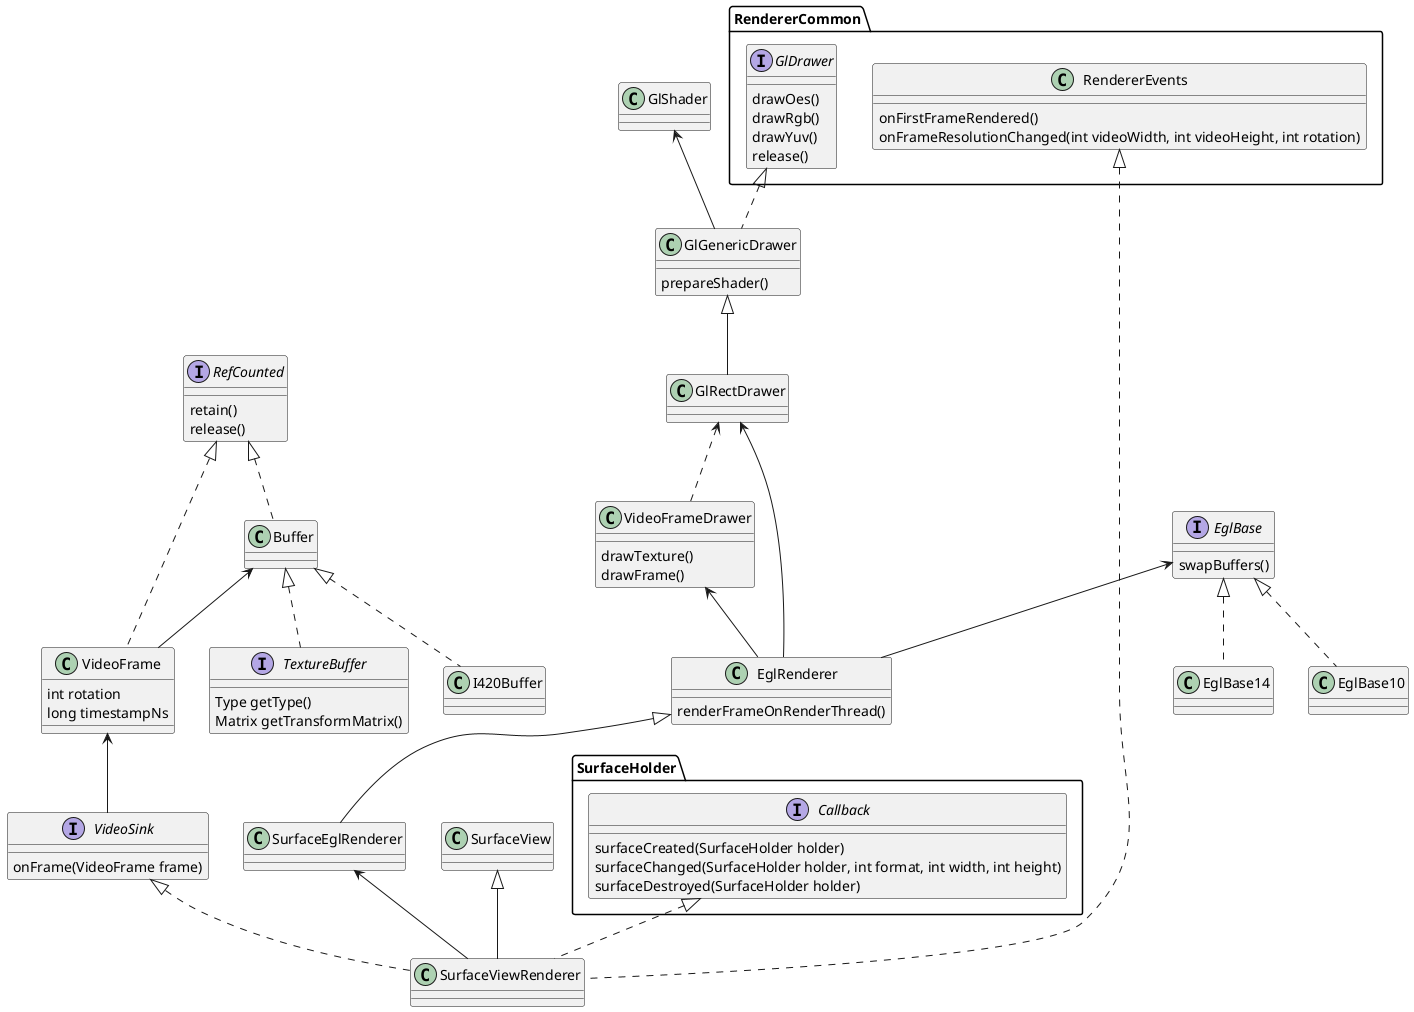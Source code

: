 @startuml SurfaceViewRenderer_class

/'在SurfaceView上展示视频流'/
class SurfaceViewRenderer {

}
SurfaceView <|-- SurfaceViewRenderer
SurfaceHolder.Callback <|.. SurfaceViewRenderer
interface SurfaceHolder.Callback {
    surfaceCreated(SurfaceHolder holder)
    surfaceChanged(SurfaceHolder holder, int format, int width, int height)
    surfaceDestroyed(SurfaceHolder holder)
}

VideoSink <|.. SurfaceViewRenderer
interface VideoSink {
    onFrame(VideoFrame frame)
}
VideoFrame <-- VideoSink
/'视频帧'/
class VideoFrame {
    int rotation
    long timestampNs
}
RefCounted <|.. VideoFrame
/'webrtc中引用计数'/
interface RefCounted {
    retain()
    release()
}
/'Buffer外部初始化到VideoFrame中'/
Buffer <-- VideoFrame
RefCounted <|.. Buffer
Buffer <|.. I420Buffer
Buffer <|.. TextureBuffer
/'buffer存储一个单独纹理'/
interface TextureBuffer {
    Type getType()
    Matrix getTransformMatrix()
}

RendererCommon.RendererEvents <|.. SurfaceViewRenderer
/'渲染事件通知'/
class RendererCommon.RendererEvents {
    onFirstFrameRendered()
    onFrameResolutionChanged(int videoWidth, int videoHeight, int rotation)
}

SurfaceEglRenderer <-- SurfaceViewRenderer
/'在Surface上展示视频流，判断是否是首帧或帧变化，发生渲染事件变更'/
class SurfaceEglRenderer {

}
EglRenderer <|-- SurfaceEglRenderer
/'在EGL Surface上展示视频流'/
class EglRenderer {
    renderFrameOnRenderThread() /'渲染帧'/
}
VideoFrameDrawer <-- EglRenderer
/'绘制视频帧'/
class VideoFrameDrawer {
    drawTexture()
    drawFrame()
}
GlRectDrawer <.. VideoFrameDrawer
GlRectDrawer <-- EglRenderer
GlGenericDrawer <|--GlRectDrawer
class GlGenericDrawer {
    prepareShader()
}
GlShader <-- GlGenericDrawer
/'处理OpenGL着色器'/
class GlShader {

}
RendererCommon.GlDrawer <|.. GlGenericDrawer
/'EGLSurface上渲染帧接口'/
interface RendererCommon.GlDrawer {
    drawOes()
    drawRgb()
    drawYuv()
    release()
}

EglBase <-- EglRenderer
/'EGL状态和处理EGLContext、EGLDisplay & EGLSurface的方法'/
interface EglBase {
    swapBuffers()
}
EglBase <|.. EglBase10
EglBase <|.. EglBase14 

@enduml
